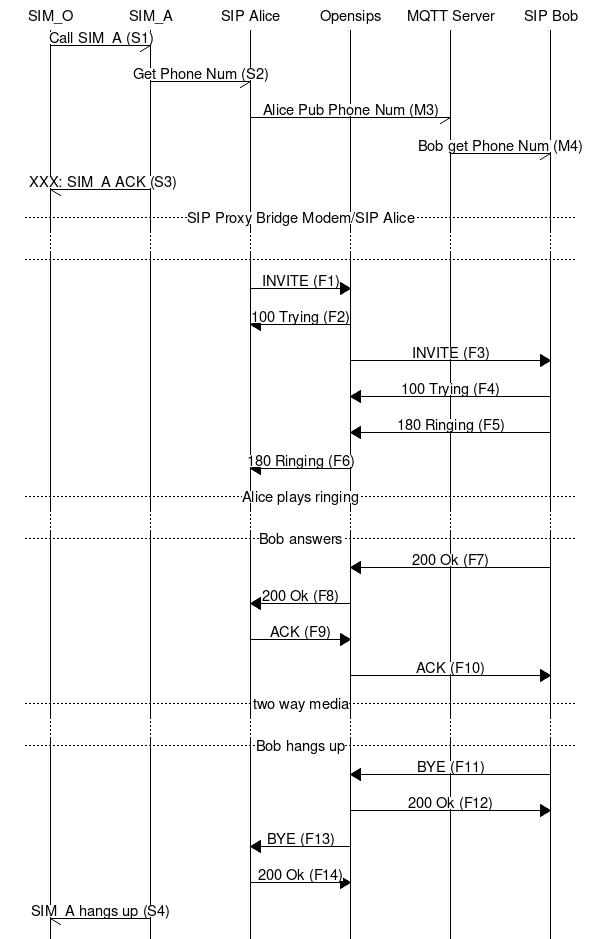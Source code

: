 # SIP proxy protocol with an intermediate proxy/MQTT
msc {
    #arcgradient = 15;

    "SIM_O", "SIM_A", "SIP Alice", Opensips, "MQTT Server", "SIP Bob";

    "SIM_O"->"SIM_A"           [label="Call SIM_A (S1)"];
    "SIM_A"->"SIP Alice"       [label="Get Phone Num (S2)"];
    
    "SIP Alice"->"MQTT Server" [label="Alice Pub Phone Num (M3)"];
    "MQTT Server"->"SIP Bob"   [label="Bob get Phone Num (M4)"];

    "SIM_O"<-"SIM_A"           [label=" XXX: SIM_A ACK (S3)"];
    ---       [label="SIP Proxy Bridge Modem/SIP Alice"];
    ...;
    
    ---;

    "SIP Alice"=>Opensips [label="INVITE (F1)"];
    "SIP Alice"<=Opensips [label="100 Trying (F2)"];
    Opensips=>"SIP Bob"   [label="INVITE (F3)"];
    Opensips<="SIP Bob"   [label="100 Trying (F4)"];
    Opensips<="SIP Bob"   [label="180 Ringing (F5)"];
    "SIP Alice"<=Opensips [label="180 Ringing (F6)"];
    ---       [label="Alice plays ringing"];
    ...;

    ---       [label="Bob answers"];
    Opensips<="SIP Bob"   [label="200 Ok (F7)"];
    "SIP Alice"<=Opensips [label="200 Ok (F8)"];
    "SIP Alice"=>Opensips [label="ACK (F9)"];
    Opensips=>"SIP Bob"   [label="ACK (F10)"];
    ---       [label="two way media"];
    ...;

    ---       [label="Bob hangs up"];
    Opensips<="SIP Bob"   [label="BYE (F11)"];
    Opensips=>"SIP Bob"   [label="200 Ok (F12)"];
    "SIP Alice"<=Opensips [label="BYE (F13)"];
    "SIP Alice"=>Opensips [label="200 Ok (F14)"];

    "SIM_O"<-"SIM_A"      [label="SIM_A hangs up (S4)"];
}
